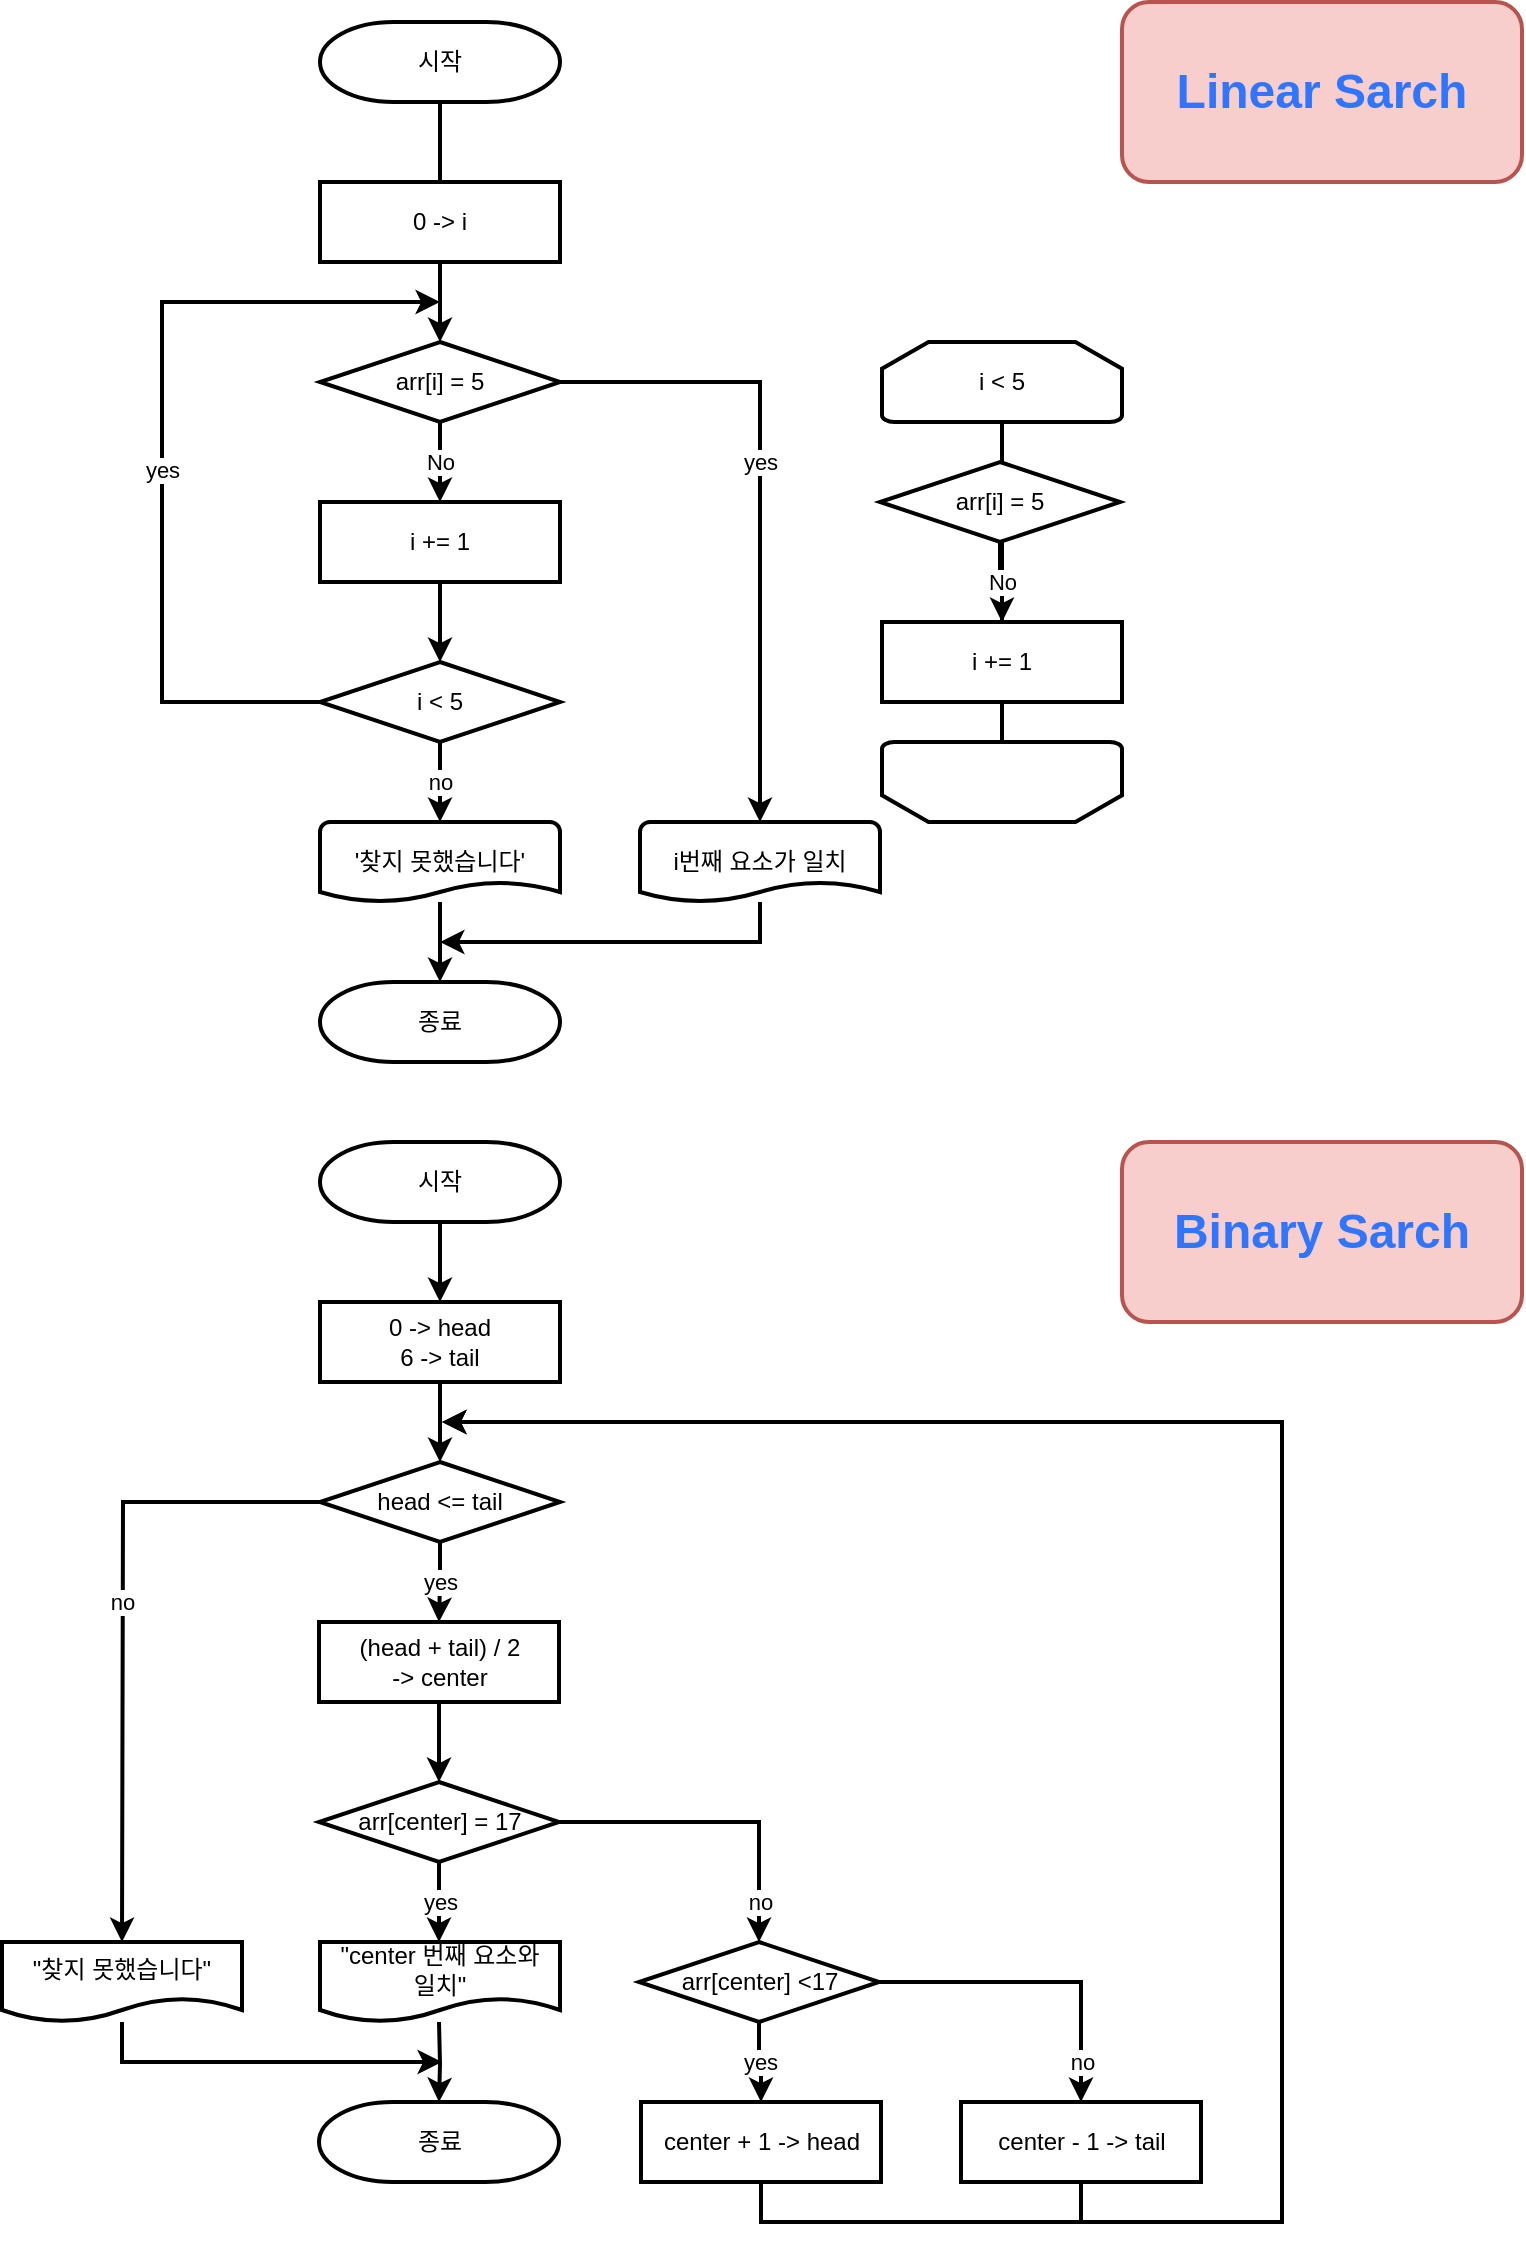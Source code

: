 <mxfile version="15.8.7" type="device"><diagram id="UZhS7AIlVYFJ4z_d_DGS" name="페이지-1"><mxGraphModel dx="728" dy="785" grid="1" gridSize="10" guides="1" tooltips="1" connect="1" arrows="1" fold="1" page="1" pageScale="1" pageWidth="827" pageHeight="1169" math="0" shadow="0"><root><mxCell id="0"/><mxCell id="1" parent="0"/><mxCell id="FzW94TZ0VWUIgxx4XmOj-3" value="" style="edgeStyle=orthogonalEdgeStyle;rounded=0;orthogonalLoop=1;jettySize=auto;html=1;strokeWidth=2;" edge="1" parent="1" source="FzW94TZ0VWUIgxx4XmOj-1" target="FzW94TZ0VWUIgxx4XmOj-2"><mxGeometry relative="1" as="geometry"/></mxCell><mxCell id="FzW94TZ0VWUIgxx4XmOj-1" value="시작" style="strokeWidth=2;html=1;shape=mxgraph.flowchart.terminator;whiteSpace=wrap;" vertex="1" parent="1"><mxGeometry x="199" y="40" width="120" height="40" as="geometry"/></mxCell><mxCell id="FzW94TZ0VWUIgxx4XmOj-6" value="No" style="edgeStyle=orthogonalEdgeStyle;rounded=0;orthogonalLoop=1;jettySize=auto;html=1;strokeWidth=2;" edge="1" parent="1" source="FzW94TZ0VWUIgxx4XmOj-2" target="FzW94TZ0VWUIgxx4XmOj-5"><mxGeometry relative="1" as="geometry"/></mxCell><mxCell id="FzW94TZ0VWUIgxx4XmOj-16" value="yes" style="edgeStyle=orthogonalEdgeStyle;rounded=0;orthogonalLoop=1;jettySize=auto;html=1;entryX=0.5;entryY=0;entryDx=0;entryDy=0;entryPerimeter=0;strokeWidth=2;" edge="1" parent="1" source="FzW94TZ0VWUIgxx4XmOj-2" target="FzW94TZ0VWUIgxx4XmOj-15"><mxGeometry x="-0.125" relative="1" as="geometry"><mxPoint as="offset"/></mxGeometry></mxCell><mxCell id="FzW94TZ0VWUIgxx4XmOj-2" value="arr[i] = 5" style="strokeWidth=2;html=1;shape=mxgraph.flowchart.decision;whiteSpace=wrap;" vertex="1" parent="1"><mxGeometry x="199" y="200" width="120" height="40" as="geometry"/></mxCell><mxCell id="FzW94TZ0VWUIgxx4XmOj-4" value="0 -&amp;gt; i" style="rounded=0;whiteSpace=wrap;html=1;strokeWidth=2;" vertex="1" parent="1"><mxGeometry x="199" y="120" width="120" height="40" as="geometry"/></mxCell><mxCell id="FzW94TZ0VWUIgxx4XmOj-11" value="" style="edgeStyle=orthogonalEdgeStyle;rounded=0;orthogonalLoop=1;jettySize=auto;html=1;strokeWidth=2;" edge="1" parent="1" source="FzW94TZ0VWUIgxx4XmOj-5" target="FzW94TZ0VWUIgxx4XmOj-8"><mxGeometry relative="1" as="geometry"/></mxCell><mxCell id="FzW94TZ0VWUIgxx4XmOj-5" value="i += 1" style="rounded=0;whiteSpace=wrap;html=1;strokeWidth=2;" vertex="1" parent="1"><mxGeometry x="199" y="280" width="120" height="40" as="geometry"/></mxCell><mxCell id="FzW94TZ0VWUIgxx4XmOj-12" value="no" style="edgeStyle=orthogonalEdgeStyle;rounded=0;orthogonalLoop=1;jettySize=auto;html=1;strokeWidth=2;" edge="1" parent="1" source="FzW94TZ0VWUIgxx4XmOj-8" target="FzW94TZ0VWUIgxx4XmOj-9"><mxGeometry relative="1" as="geometry"/></mxCell><mxCell id="FzW94TZ0VWUIgxx4XmOj-14" value="yes" style="edgeStyle=orthogonalEdgeStyle;rounded=0;orthogonalLoop=1;jettySize=auto;html=1;strokeWidth=2;" edge="1" parent="1" source="FzW94TZ0VWUIgxx4XmOj-8"><mxGeometry x="-0.067" relative="1" as="geometry"><mxPoint x="259" y="180" as="targetPoint"/><Array as="points"><mxPoint x="120" y="380"/><mxPoint x="120" y="180"/></Array><mxPoint as="offset"/></mxGeometry></mxCell><mxCell id="FzW94TZ0VWUIgxx4XmOj-8" value="i &amp;lt; 5" style="strokeWidth=2;html=1;shape=mxgraph.flowchart.decision;whiteSpace=wrap;" vertex="1" parent="1"><mxGeometry x="199" y="360" width="120" height="40" as="geometry"/></mxCell><mxCell id="FzW94TZ0VWUIgxx4XmOj-13" value="" style="edgeStyle=orthogonalEdgeStyle;rounded=0;orthogonalLoop=1;jettySize=auto;html=1;strokeWidth=2;" edge="1" parent="1" source="FzW94TZ0VWUIgxx4XmOj-9" target="FzW94TZ0VWUIgxx4XmOj-10"><mxGeometry relative="1" as="geometry"/></mxCell><mxCell id="FzW94TZ0VWUIgxx4XmOj-9" value="'찾지 못했습니다'" style="strokeWidth=2;html=1;shape=mxgraph.flowchart.document2;whiteSpace=wrap;size=0.25;" vertex="1" parent="1"><mxGeometry x="199" y="440" width="120" height="40" as="geometry"/></mxCell><mxCell id="FzW94TZ0VWUIgxx4XmOj-10" value="종료" style="strokeWidth=2;html=1;shape=mxgraph.flowchart.terminator;whiteSpace=wrap;" vertex="1" parent="1"><mxGeometry x="199" y="520" width="120" height="40" as="geometry"/></mxCell><mxCell id="FzW94TZ0VWUIgxx4XmOj-17" style="edgeStyle=orthogonalEdgeStyle;rounded=0;orthogonalLoop=1;jettySize=auto;html=1;strokeWidth=2;" edge="1" parent="1" source="FzW94TZ0VWUIgxx4XmOj-15"><mxGeometry relative="1" as="geometry"><mxPoint x="259" y="500" as="targetPoint"/><Array as="points"><mxPoint x="419" y="500"/></Array></mxGeometry></mxCell><mxCell id="FzW94TZ0VWUIgxx4XmOj-15" value="i번째 요소가 일치" style="strokeWidth=2;html=1;shape=mxgraph.flowchart.document2;whiteSpace=wrap;size=0.25;" vertex="1" parent="1"><mxGeometry x="359" y="440" width="120" height="40" as="geometry"/></mxCell><mxCell id="FzW94TZ0VWUIgxx4XmOj-24" style="edgeStyle=orthogonalEdgeStyle;rounded=0;orthogonalLoop=1;jettySize=auto;html=1;entryX=0.5;entryY=0.25;entryDx=0;entryDy=0;entryPerimeter=0;strokeWidth=2;" edge="1" parent="1" source="FzW94TZ0VWUIgxx4XmOj-18" target="FzW94TZ0VWUIgxx4XmOj-19"><mxGeometry relative="1" as="geometry"/></mxCell><mxCell id="FzW94TZ0VWUIgxx4XmOj-18" value="i &amp;lt; 5" style="strokeWidth=2;html=1;shape=mxgraph.flowchart.loop_limit;whiteSpace=wrap;" vertex="1" parent="1"><mxGeometry x="480" y="200" width="120" height="40" as="geometry"/></mxCell><mxCell id="FzW94TZ0VWUIgxx4XmOj-19" value="" style="strokeWidth=2;html=1;shape=mxgraph.flowchart.loop_limit;whiteSpace=wrap;rotation=-180;" vertex="1" parent="1"><mxGeometry x="480" y="400" width="120" height="40" as="geometry"/></mxCell><mxCell id="FzW94TZ0VWUIgxx4XmOj-20" value="No" style="edgeStyle=orthogonalEdgeStyle;rounded=0;orthogonalLoop=1;jettySize=auto;html=1;strokeWidth=2;" edge="1" parent="1" source="FzW94TZ0VWUIgxx4XmOj-21" target="FzW94TZ0VWUIgxx4XmOj-22"><mxGeometry relative="1" as="geometry"/></mxCell><mxCell id="FzW94TZ0VWUIgxx4XmOj-21" value="arr[i] = 5" style="strokeWidth=2;html=1;shape=mxgraph.flowchart.decision;whiteSpace=wrap;" vertex="1" parent="1"><mxGeometry x="479" y="260" width="120" height="40" as="geometry"/></mxCell><mxCell id="FzW94TZ0VWUIgxx4XmOj-22" value="i += 1" style="rounded=0;whiteSpace=wrap;html=1;strokeWidth=2;" vertex="1" parent="1"><mxGeometry x="480" y="340" width="120" height="40" as="geometry"/></mxCell><mxCell id="FzW94TZ0VWUIgxx4XmOj-28" style="edgeStyle=orthogonalEdgeStyle;rounded=0;orthogonalLoop=1;jettySize=auto;html=1;entryX=0.5;entryY=0;entryDx=0;entryDy=0;strokeWidth=2;" edge="1" parent="1" source="FzW94TZ0VWUIgxx4XmOj-25" target="FzW94TZ0VWUIgxx4XmOj-26"><mxGeometry relative="1" as="geometry"/></mxCell><mxCell id="FzW94TZ0VWUIgxx4XmOj-25" value="시작" style="strokeWidth=2;html=1;shape=mxgraph.flowchart.terminator;whiteSpace=wrap;" vertex="1" parent="1"><mxGeometry x="199" y="600" width="120" height="40" as="geometry"/></mxCell><mxCell id="FzW94TZ0VWUIgxx4XmOj-48" value="" style="edgeStyle=orthogonalEdgeStyle;rounded=0;orthogonalLoop=1;jettySize=auto;html=1;strokeWidth=2;" edge="1" parent="1" source="FzW94TZ0VWUIgxx4XmOj-26" target="FzW94TZ0VWUIgxx4XmOj-47"><mxGeometry relative="1" as="geometry"/></mxCell><mxCell id="FzW94TZ0VWUIgxx4XmOj-26" value="0 -&amp;gt; head&lt;br&gt;6 -&amp;gt; tail" style="rounded=0;whiteSpace=wrap;html=1;strokeWidth=2;" vertex="1" parent="1"><mxGeometry x="199" y="680" width="120" height="40" as="geometry"/></mxCell><mxCell id="FzW94TZ0VWUIgxx4XmOj-46" value="" style="edgeStyle=orthogonalEdgeStyle;rounded=0;orthogonalLoop=1;jettySize=auto;html=1;strokeWidth=2;" edge="1" parent="1" source="FzW94TZ0VWUIgxx4XmOj-27" target="FzW94TZ0VWUIgxx4XmOj-30"><mxGeometry relative="1" as="geometry"/></mxCell><mxCell id="FzW94TZ0VWUIgxx4XmOj-27" value="(head + tail) / 2 &lt;br&gt;-&amp;gt; center" style="rounded=0;whiteSpace=wrap;html=1;strokeWidth=2;" vertex="1" parent="1"><mxGeometry x="198.5" y="840" width="120" height="40" as="geometry"/></mxCell><mxCell id="FzW94TZ0VWUIgxx4XmOj-33" value="yes" style="edgeStyle=orthogonalEdgeStyle;rounded=0;orthogonalLoop=1;jettySize=auto;html=1;strokeWidth=2;" edge="1" parent="1" source="FzW94TZ0VWUIgxx4XmOj-30"><mxGeometry relative="1" as="geometry"><mxPoint x="258.5" y="1000" as="targetPoint"/></mxGeometry></mxCell><mxCell id="FzW94TZ0VWUIgxx4XmOj-37" value="no" style="edgeStyle=orthogonalEdgeStyle;rounded=0;orthogonalLoop=1;jettySize=auto;html=1;entryX=0.5;entryY=0;entryDx=0;entryDy=0;entryPerimeter=0;strokeWidth=2;" edge="1" parent="1" source="FzW94TZ0VWUIgxx4XmOj-30" target="FzW94TZ0VWUIgxx4XmOj-36"><mxGeometry x="0.75" relative="1" as="geometry"><mxPoint as="offset"/></mxGeometry></mxCell><mxCell id="FzW94TZ0VWUIgxx4XmOj-30" value="arr[center] = 17" style="strokeWidth=2;html=1;shape=mxgraph.flowchart.decision;whiteSpace=wrap;" vertex="1" parent="1"><mxGeometry x="198.5" y="920" width="120" height="40" as="geometry"/></mxCell><mxCell id="FzW94TZ0VWUIgxx4XmOj-35" value="" style="edgeStyle=orthogonalEdgeStyle;rounded=0;orthogonalLoop=1;jettySize=auto;html=1;strokeWidth=2;" edge="1" parent="1" target="FzW94TZ0VWUIgxx4XmOj-34"><mxGeometry relative="1" as="geometry"><mxPoint x="258.5" y="1040" as="sourcePoint"/></mxGeometry></mxCell><mxCell id="FzW94TZ0VWUIgxx4XmOj-34" value="종료" style="strokeWidth=2;html=1;shape=mxgraph.flowchart.terminator;whiteSpace=wrap;" vertex="1" parent="1"><mxGeometry x="198.5" y="1080" width="120" height="40" as="geometry"/></mxCell><mxCell id="FzW94TZ0VWUIgxx4XmOj-39" value="yes" style="edgeStyle=orthogonalEdgeStyle;rounded=0;orthogonalLoop=1;jettySize=auto;html=1;strokeWidth=2;" edge="1" parent="1" source="FzW94TZ0VWUIgxx4XmOj-36" target="FzW94TZ0VWUIgxx4XmOj-38"><mxGeometry relative="1" as="geometry"/></mxCell><mxCell id="FzW94TZ0VWUIgxx4XmOj-41" value="no" style="edgeStyle=orthogonalEdgeStyle;rounded=0;orthogonalLoop=1;jettySize=auto;html=1;strokeWidth=2;" edge="1" parent="1" source="FzW94TZ0VWUIgxx4XmOj-36" target="FzW94TZ0VWUIgxx4XmOj-40"><mxGeometry x="0.752" relative="1" as="geometry"><Array as="points"><mxPoint x="579.5" y="1020"/></Array><mxPoint as="offset"/></mxGeometry></mxCell><mxCell id="FzW94TZ0VWUIgxx4XmOj-36" value="arr[center] &amp;lt;17" style="strokeWidth=2;html=1;shape=mxgraph.flowchart.decision;whiteSpace=wrap;" vertex="1" parent="1"><mxGeometry x="358.5" y="1000" width="120" height="40" as="geometry"/></mxCell><mxCell id="FzW94TZ0VWUIgxx4XmOj-45" style="edgeStyle=orthogonalEdgeStyle;rounded=0;orthogonalLoop=1;jettySize=auto;html=1;strokeWidth=2;" edge="1" parent="1" source="FzW94TZ0VWUIgxx4XmOj-38"><mxGeometry relative="1" as="geometry"><mxPoint x="260" y="740" as="targetPoint"/><Array as="points"><mxPoint x="419" y="1140"/><mxPoint x="680" y="1140"/><mxPoint x="680" y="740"/></Array></mxGeometry></mxCell><mxCell id="FzW94TZ0VWUIgxx4XmOj-38" value="center + 1 -&amp;gt; head" style="rounded=0;whiteSpace=wrap;html=1;strokeWidth=2;" vertex="1" parent="1"><mxGeometry x="359.5" y="1080" width="120" height="40" as="geometry"/></mxCell><mxCell id="FzW94TZ0VWUIgxx4XmOj-42" style="edgeStyle=orthogonalEdgeStyle;rounded=0;orthogonalLoop=1;jettySize=auto;html=1;strokeWidth=2;" edge="1" parent="1" source="FzW94TZ0VWUIgxx4XmOj-40"><mxGeometry relative="1" as="geometry"><mxPoint x="260" y="740" as="targetPoint"/><Array as="points"><mxPoint x="579" y="1140"/><mxPoint x="680" y="1140"/><mxPoint x="680" y="740"/></Array></mxGeometry></mxCell><mxCell id="FzW94TZ0VWUIgxx4XmOj-40" value="center - 1 -&amp;gt; tail" style="rounded=0;whiteSpace=wrap;html=1;strokeWidth=2;" vertex="1" parent="1"><mxGeometry x="519.5" y="1080" width="120" height="40" as="geometry"/></mxCell><mxCell id="FzW94TZ0VWUIgxx4XmOj-49" value="yes" style="edgeStyle=orthogonalEdgeStyle;rounded=0;orthogonalLoop=1;jettySize=auto;html=1;strokeWidth=2;" edge="1" parent="1" source="FzW94TZ0VWUIgxx4XmOj-47" target="FzW94TZ0VWUIgxx4XmOj-27"><mxGeometry relative="1" as="geometry"/></mxCell><mxCell id="FzW94TZ0VWUIgxx4XmOj-51" value="no" style="edgeStyle=orthogonalEdgeStyle;rounded=0;orthogonalLoop=1;jettySize=auto;html=1;entryX=0.5;entryY=0;entryDx=0;entryDy=0;strokeWidth=2;" edge="1" parent="1" source="FzW94TZ0VWUIgxx4XmOj-47"><mxGeometry x="-0.066" relative="1" as="geometry"><mxPoint x="100" y="1000" as="targetPoint"/><mxPoint as="offset"/></mxGeometry></mxCell><mxCell id="FzW94TZ0VWUIgxx4XmOj-47" value="head &amp;lt;= tail" style="strokeWidth=2;html=1;shape=mxgraph.flowchart.decision;whiteSpace=wrap;" vertex="1" parent="1"><mxGeometry x="199" y="760" width="120" height="40" as="geometry"/></mxCell><mxCell id="FzW94TZ0VWUIgxx4XmOj-52" style="edgeStyle=orthogonalEdgeStyle;rounded=0;orthogonalLoop=1;jettySize=auto;html=1;strokeWidth=2;" edge="1" parent="1"><mxGeometry relative="1" as="geometry"><mxPoint x="260" y="1060" as="targetPoint"/><mxPoint x="100" y="1040" as="sourcePoint"/><Array as="points"><mxPoint x="100" y="1060"/></Array></mxGeometry></mxCell><mxCell id="FzW94TZ0VWUIgxx4XmOj-54" value="&lt;font style=&quot;font-size: 24px&quot;&gt;Linear Sarch&lt;/font&gt;" style="rounded=1;whiteSpace=wrap;html=1;fillColor=#f8cecc;strokeColor=#b85450;fontStyle=1;fontColor=#3075FF;strokeWidth=2;" vertex="1" parent="1"><mxGeometry x="600" y="30" width="200" height="90" as="geometry"/></mxCell><mxCell id="FzW94TZ0VWUIgxx4XmOj-55" value="&lt;font style=&quot;font-size: 24px&quot;&gt;Binary Sarch&lt;/font&gt;" style="rounded=1;whiteSpace=wrap;html=1;fillColor=#f8cecc;strokeColor=#b85450;fontStyle=1;fontColor=#3075FF;strokeWidth=2;" vertex="1" parent="1"><mxGeometry x="600" y="600" width="200" height="90" as="geometry"/></mxCell><mxCell id="FzW94TZ0VWUIgxx4XmOj-56" value="&quot;찾지 못했습니다&quot;" style="shape=document;whiteSpace=wrap;html=1;boundedLbl=1;rounded=0;strokeWidth=2;" vertex="1" parent="1"><mxGeometry x="40" y="1000" width="120" height="40" as="geometry"/></mxCell><mxCell id="FzW94TZ0VWUIgxx4XmOj-57" value="&quot;center 번째 요소와&lt;br&gt;일치&quot;" style="shape=document;whiteSpace=wrap;html=1;boundedLbl=1;rounded=0;strokeWidth=2;" vertex="1" parent="1"><mxGeometry x="199" y="1000" width="120" height="40" as="geometry"/></mxCell></root></mxGraphModel></diagram></mxfile>